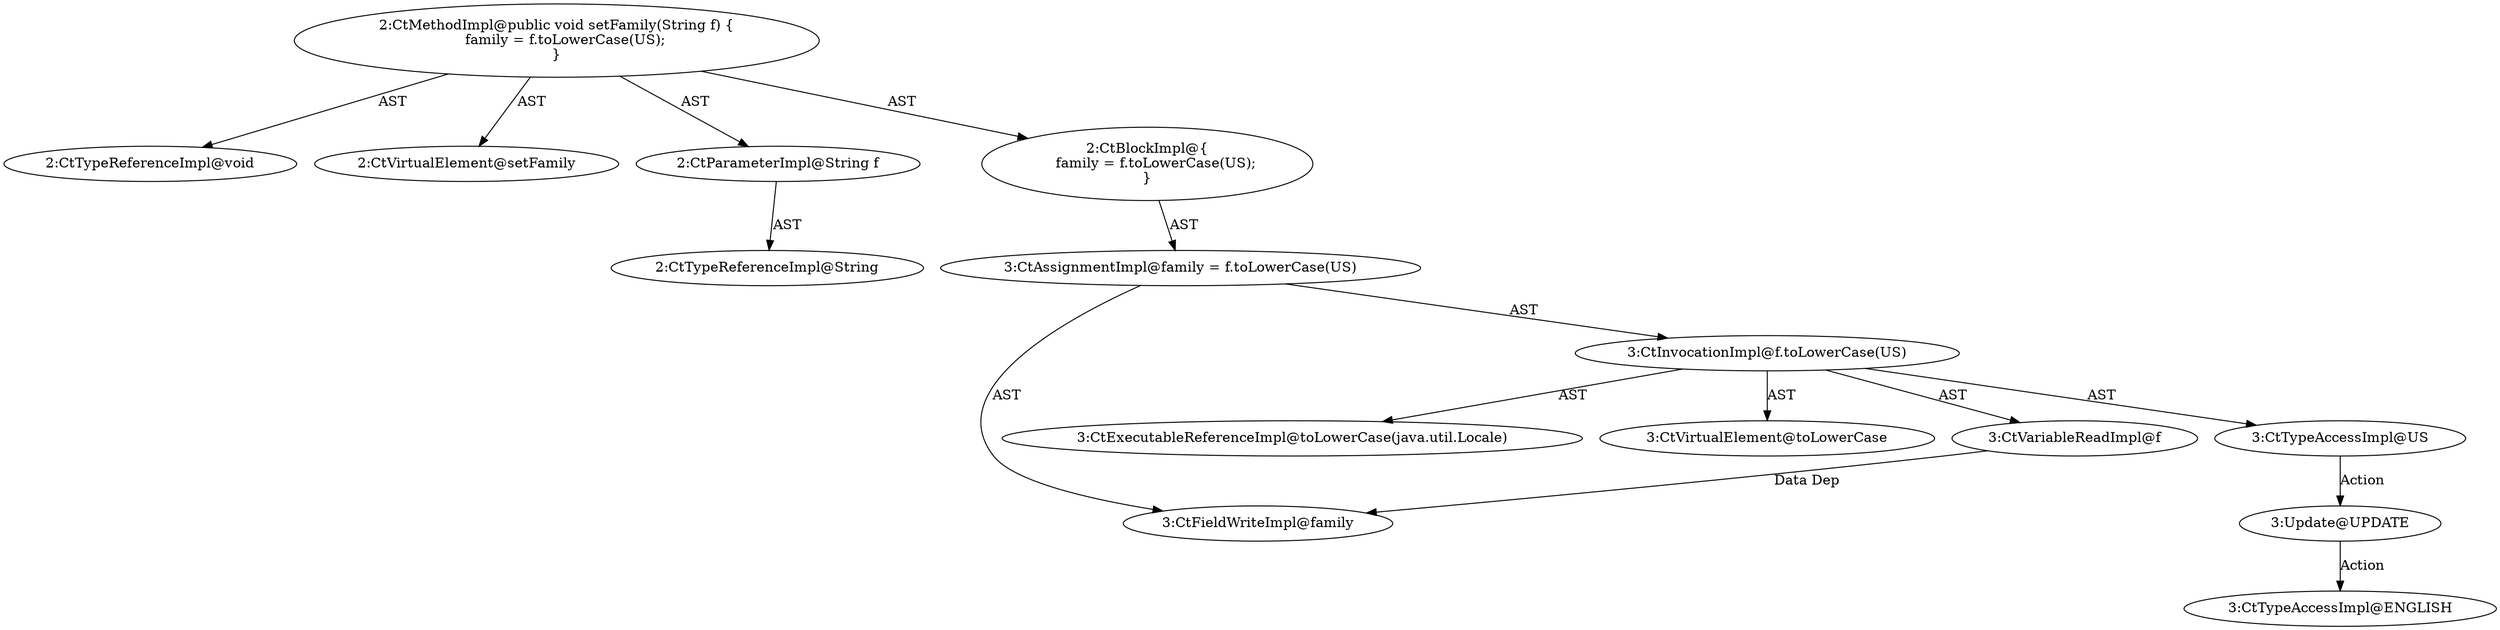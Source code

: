 digraph "setFamily#?,String" {
0 [label="2:CtTypeReferenceImpl@void" shape=ellipse]
1 [label="2:CtVirtualElement@setFamily" shape=ellipse]
2 [label="2:CtParameterImpl@String f" shape=ellipse]
3 [label="2:CtTypeReferenceImpl@String" shape=ellipse]
4 [label="3:CtFieldWriteImpl@family" shape=ellipse]
5 [label="3:CtExecutableReferenceImpl@toLowerCase(java.util.Locale)" shape=ellipse]
6 [label="3:CtVirtualElement@toLowerCase" shape=ellipse]
7 [label="3:CtVariableReadImpl@f" shape=ellipse]
8 [label="3:CtTypeAccessImpl@US" shape=ellipse]
9 [label="3:CtInvocationImpl@f.toLowerCase(US)" shape=ellipse]
10 [label="3:CtAssignmentImpl@family = f.toLowerCase(US)" shape=ellipse]
11 [label="2:CtBlockImpl@\{
    family = f.toLowerCase(US);
\}" shape=ellipse]
12 [label="2:CtMethodImpl@public void setFamily(String f) \{
    family = f.toLowerCase(US);
\}" shape=ellipse]
13 [label="3:Update@UPDATE" shape=ellipse]
14 [label="3:CtTypeAccessImpl@ENGLISH" shape=ellipse]
2 -> 3 [label="AST"];
7 -> 4 [label="Data Dep"];
8 -> 13 [label="Action"];
9 -> 6 [label="AST"];
9 -> 7 [label="AST"];
9 -> 5 [label="AST"];
9 -> 8 [label="AST"];
10 -> 4 [label="AST"];
10 -> 9 [label="AST"];
11 -> 10 [label="AST"];
12 -> 1 [label="AST"];
12 -> 0 [label="AST"];
12 -> 2 [label="AST"];
12 -> 11 [label="AST"];
13 -> 14 [label="Action"];
}